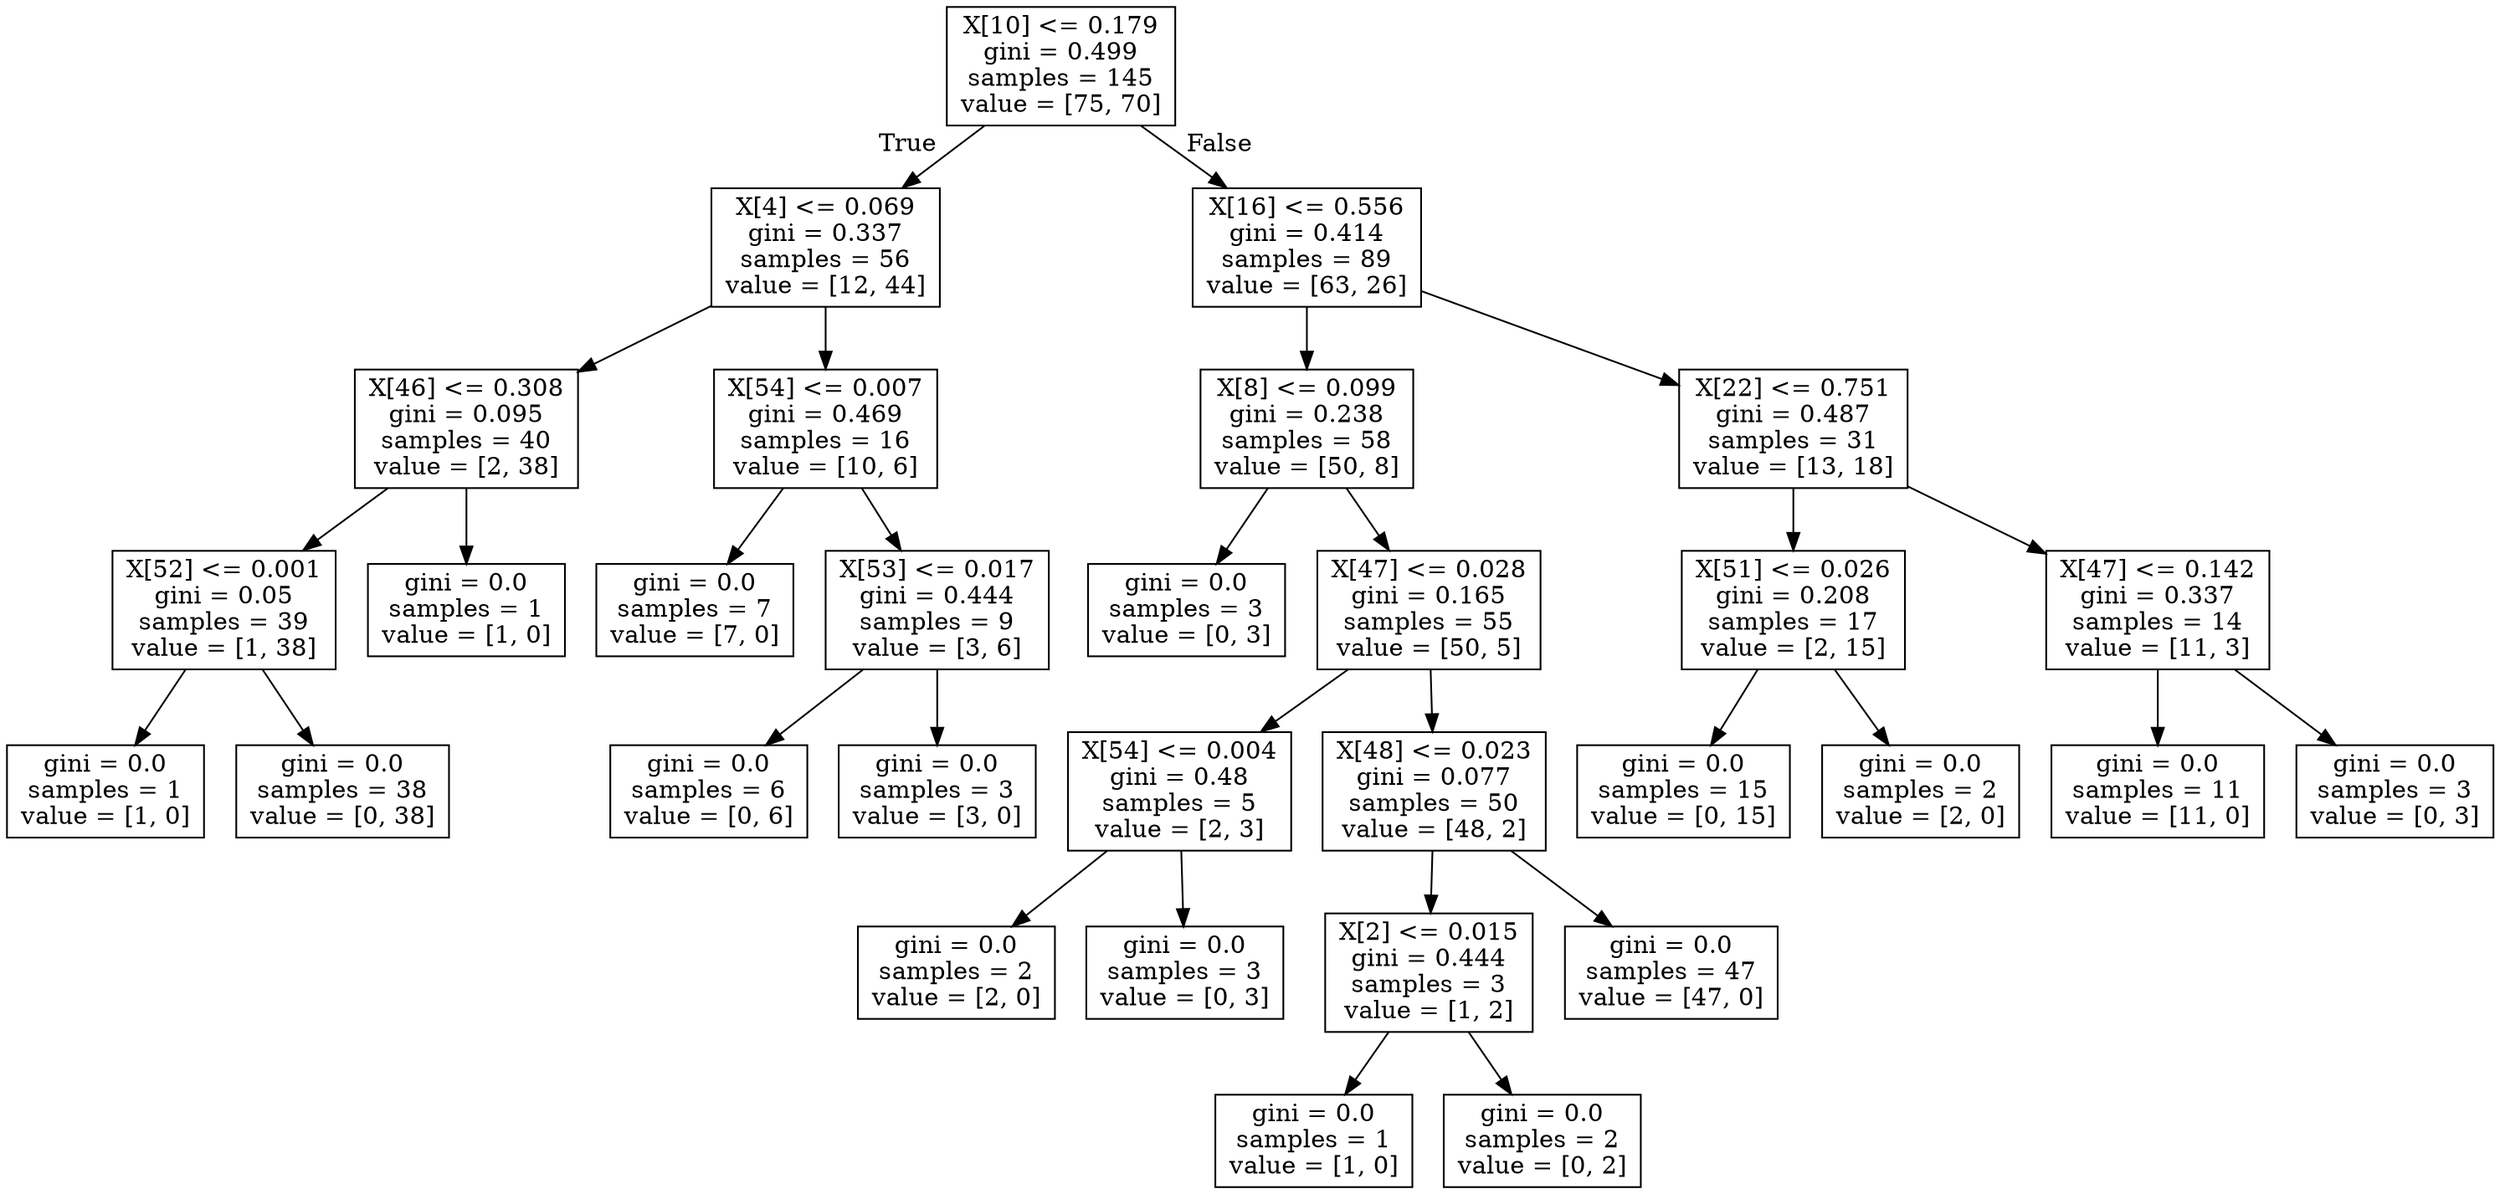 digraph Tree {
node [shape=box] ;
0 [label="X[10] <= 0.179\ngini = 0.499\nsamples = 145\nvalue = [75, 70]"] ;
1 [label="X[4] <= 0.069\ngini = 0.337\nsamples = 56\nvalue = [12, 44]"] ;
0 -> 1 [labeldistance=2.5, labelangle=45, headlabel="True"] ;
2 [label="X[46] <= 0.308\ngini = 0.095\nsamples = 40\nvalue = [2, 38]"] ;
1 -> 2 ;
3 [label="X[52] <= 0.001\ngini = 0.05\nsamples = 39\nvalue = [1, 38]"] ;
2 -> 3 ;
4 [label="gini = 0.0\nsamples = 1\nvalue = [1, 0]"] ;
3 -> 4 ;
5 [label="gini = 0.0\nsamples = 38\nvalue = [0, 38]"] ;
3 -> 5 ;
6 [label="gini = 0.0\nsamples = 1\nvalue = [1, 0]"] ;
2 -> 6 ;
7 [label="X[54] <= 0.007\ngini = 0.469\nsamples = 16\nvalue = [10, 6]"] ;
1 -> 7 ;
8 [label="gini = 0.0\nsamples = 7\nvalue = [7, 0]"] ;
7 -> 8 ;
9 [label="X[53] <= 0.017\ngini = 0.444\nsamples = 9\nvalue = [3, 6]"] ;
7 -> 9 ;
10 [label="gini = 0.0\nsamples = 6\nvalue = [0, 6]"] ;
9 -> 10 ;
11 [label="gini = 0.0\nsamples = 3\nvalue = [3, 0]"] ;
9 -> 11 ;
12 [label="X[16] <= 0.556\ngini = 0.414\nsamples = 89\nvalue = [63, 26]"] ;
0 -> 12 [labeldistance=2.5, labelangle=-45, headlabel="False"] ;
13 [label="X[8] <= 0.099\ngini = 0.238\nsamples = 58\nvalue = [50, 8]"] ;
12 -> 13 ;
14 [label="gini = 0.0\nsamples = 3\nvalue = [0, 3]"] ;
13 -> 14 ;
15 [label="X[47] <= 0.028\ngini = 0.165\nsamples = 55\nvalue = [50, 5]"] ;
13 -> 15 ;
16 [label="X[54] <= 0.004\ngini = 0.48\nsamples = 5\nvalue = [2, 3]"] ;
15 -> 16 ;
17 [label="gini = 0.0\nsamples = 2\nvalue = [2, 0]"] ;
16 -> 17 ;
18 [label="gini = 0.0\nsamples = 3\nvalue = [0, 3]"] ;
16 -> 18 ;
19 [label="X[48] <= 0.023\ngini = 0.077\nsamples = 50\nvalue = [48, 2]"] ;
15 -> 19 ;
20 [label="X[2] <= 0.015\ngini = 0.444\nsamples = 3\nvalue = [1, 2]"] ;
19 -> 20 ;
21 [label="gini = 0.0\nsamples = 1\nvalue = [1, 0]"] ;
20 -> 21 ;
22 [label="gini = 0.0\nsamples = 2\nvalue = [0, 2]"] ;
20 -> 22 ;
23 [label="gini = 0.0\nsamples = 47\nvalue = [47, 0]"] ;
19 -> 23 ;
24 [label="X[22] <= 0.751\ngini = 0.487\nsamples = 31\nvalue = [13, 18]"] ;
12 -> 24 ;
25 [label="X[51] <= 0.026\ngini = 0.208\nsamples = 17\nvalue = [2, 15]"] ;
24 -> 25 ;
26 [label="gini = 0.0\nsamples = 15\nvalue = [0, 15]"] ;
25 -> 26 ;
27 [label="gini = 0.0\nsamples = 2\nvalue = [2, 0]"] ;
25 -> 27 ;
28 [label="X[47] <= 0.142\ngini = 0.337\nsamples = 14\nvalue = [11, 3]"] ;
24 -> 28 ;
29 [label="gini = 0.0\nsamples = 11\nvalue = [11, 0]"] ;
28 -> 29 ;
30 [label="gini = 0.0\nsamples = 3\nvalue = [0, 3]"] ;
28 -> 30 ;
}